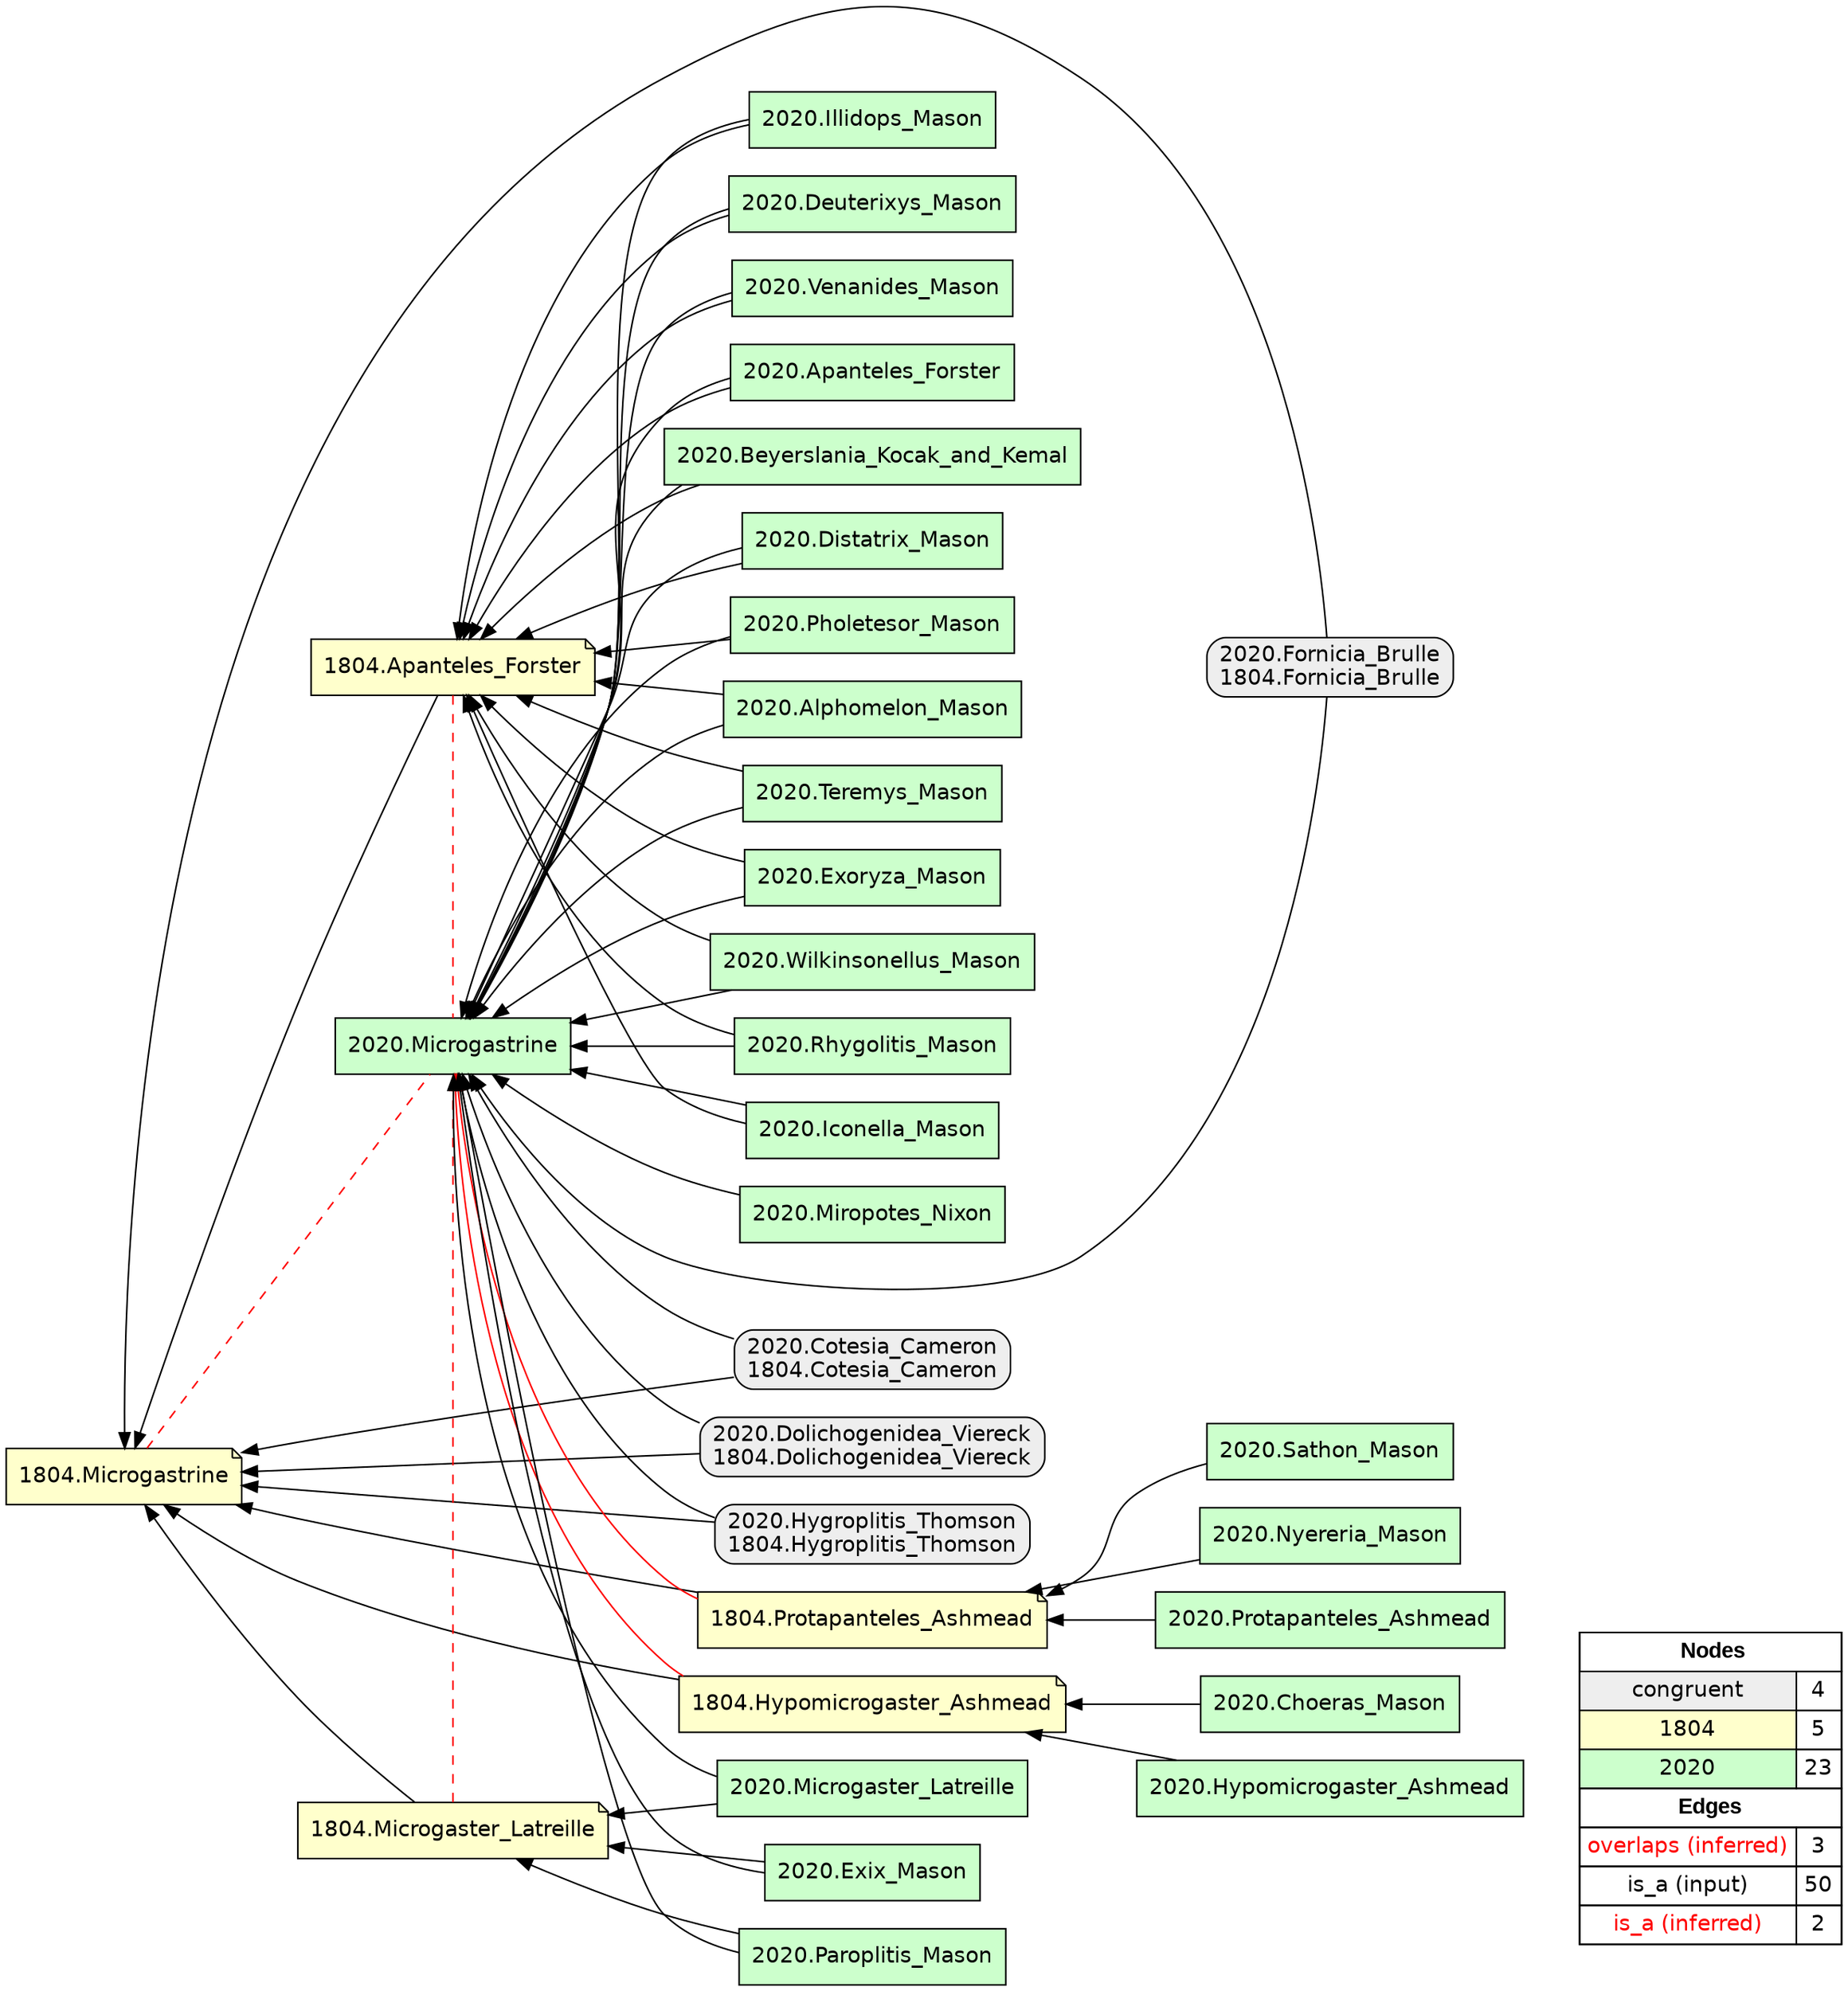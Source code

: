 digraph{
rankdir=RL
node[shape=box style="filled,rounded" fillcolor="#EEEEEE" fontname="helvetica"] 
"2020.Fornicia_Brulle\n1804.Fornicia_Brulle"
"2020.Cotesia_Cameron\n1804.Cotesia_Cameron"
"2020.Dolichogenidea_Viereck\n1804.Dolichogenidea_Viereck"
"2020.Hygroplitis_Thomson\n1804.Hygroplitis_Thomson"
node[shape=note style=filled fillcolor="#FFFFCC" fontname="helvetica"] 
"1804.Microgastrine"
"1804.Protapanteles_Ashmead"
"1804.Apanteles_Forster"
"1804.Hypomicrogaster_Ashmead"
"1804.Microgaster_Latreille"
node[shape=box style=filled fillcolor="#CCFFCC" fontname="helvetica"] 
"2020.Microgaster_Latreille"
"2020.Illidops_Mason"
"2020.Choeras_Mason"
"2020.Sathon_Mason"
"2020.Deuterixys_Mason"
"2020.Miropotes_Nixon"
"2020.Venanides_Mason"
"2020.Apanteles_Forster"
"2020.Beyerslania_Kocak_and_Kemal"
"2020.Distatrix_Mason"
"2020.Hypomicrogaster_Ashmead"
"2020.Exix_Mason"
"2020.Pholetesor_Mason"
"2020.Alphomelon_Mason"
"2020.Teremys_Mason"
"2020.Exoryza_Mason"
"2020.Microgastrine"
"2020.Paroplitis_Mason"
"2020.Nyereria_Mason"
"2020.Wilkinsonellus_Mason"
"2020.Rhygolitis_Mason"
"2020.Protapanteles_Ashmead"
"2020.Iconella_Mason"
edge[arrowhead=none style=dashed color="#FF0000" constraint=false penwidth=1]
"1804.Apanteles_Forster" -> "2020.Microgastrine"
"1804.Microgaster_Latreille" -> "2020.Microgastrine"
"1804.Microgastrine" -> "2020.Microgastrine"
edge[arrowhead=normal style=dotted color="#000000" constraint=true penwidth=1]
edge[arrowhead=normal style=solid color="#000000" constraint=true penwidth=1]
"2020.Paroplitis_Mason" -> "1804.Microgaster_Latreille"
"2020.Distatrix_Mason" -> "2020.Microgastrine"
"2020.Microgaster_Latreille" -> "2020.Microgastrine"
"2020.Fornicia_Brulle\n1804.Fornicia_Brulle" -> "1804.Microgastrine"
"1804.Apanteles_Forster" -> "1804.Microgastrine"
"1804.Hypomicrogaster_Ashmead" -> "1804.Microgastrine"
"2020.Rhygolitis_Mason" -> "1804.Apanteles_Forster"
"2020.Exix_Mason" -> "1804.Microgaster_Latreille"
"2020.Cotesia_Cameron\n1804.Cotesia_Cameron" -> "1804.Microgastrine"
"2020.Illidops_Mason" -> "1804.Apanteles_Forster"
"2020.Deuterixys_Mason" -> "2020.Microgastrine"
"2020.Miropotes_Nixon" -> "2020.Microgastrine"
"2020.Apanteles_Forster" -> "1804.Apanteles_Forster"
"2020.Protapanteles_Ashmead" -> "1804.Protapanteles_Ashmead"
"2020.Hygroplitis_Thomson\n1804.Hygroplitis_Thomson" -> "1804.Microgastrine"
"2020.Teremys_Mason" -> "1804.Apanteles_Forster"
"2020.Exoryza_Mason" -> "2020.Microgastrine"
"2020.Alphomelon_Mason" -> "1804.Apanteles_Forster"
"2020.Fornicia_Brulle\n1804.Fornicia_Brulle" -> "2020.Microgastrine"
"2020.Choeras_Mason" -> "1804.Hypomicrogaster_Ashmead"
"2020.Wilkinsonellus_Mason" -> "1804.Apanteles_Forster"
"2020.Exoryza_Mason" -> "1804.Apanteles_Forster"
"2020.Teremys_Mason" -> "2020.Microgastrine"
"2020.Distatrix_Mason" -> "1804.Apanteles_Forster"
"1804.Protapanteles_Ashmead" -> "1804.Microgastrine"
"2020.Beyerslania_Kocak_and_Kemal" -> "2020.Microgastrine"
"2020.Microgaster_Latreille" -> "1804.Microgaster_Latreille"
"2020.Venanides_Mason" -> "2020.Microgastrine"
"2020.Pholetesor_Mason" -> "2020.Microgastrine"
"2020.Wilkinsonellus_Mason" -> "2020.Microgastrine"
"2020.Iconella_Mason" -> "1804.Apanteles_Forster"
"2020.Cotesia_Cameron\n1804.Cotesia_Cameron" -> "2020.Microgastrine"
"2020.Paroplitis_Mason" -> "2020.Microgastrine"
"2020.Illidops_Mason" -> "2020.Microgastrine"
"2020.Exix_Mason" -> "2020.Microgastrine"
"1804.Microgaster_Latreille" -> "1804.Microgastrine"
"2020.Beyerslania_Kocak_and_Kemal" -> "1804.Apanteles_Forster"
"2020.Rhygolitis_Mason" -> "2020.Microgastrine"
"2020.Deuterixys_Mason" -> "1804.Apanteles_Forster"
"2020.Hygroplitis_Thomson\n1804.Hygroplitis_Thomson" -> "2020.Microgastrine"
"2020.Apanteles_Forster" -> "2020.Microgastrine"
"2020.Hypomicrogaster_Ashmead" -> "1804.Hypomicrogaster_Ashmead"
"2020.Venanides_Mason" -> "1804.Apanteles_Forster"
"2020.Iconella_Mason" -> "2020.Microgastrine"
"2020.Dolichogenidea_Viereck\n1804.Dolichogenidea_Viereck" -> "1804.Microgastrine"
"2020.Sathon_Mason" -> "1804.Protapanteles_Ashmead"
"2020.Alphomelon_Mason" -> "2020.Microgastrine"
"2020.Dolichogenidea_Viereck\n1804.Dolichogenidea_Viereck" -> "2020.Microgastrine"
"2020.Pholetesor_Mason" -> "1804.Apanteles_Forster"
"2020.Nyereria_Mason" -> "1804.Protapanteles_Ashmead"
edge[arrowhead=normal style=solid color="#FF0000" constraint=true penwidth=1]
"1804.Hypomicrogaster_Ashmead" -> "2020.Microgastrine"
"1804.Protapanteles_Ashmead" -> "2020.Microgastrine"
node[shape=box] 
{rank=source Legend [fillcolor= white margin=0 label=< 
 <TABLE BORDER="0" CELLBORDER="1" CELLSPACING="0" CELLPADDING="4"> 
<TR> <TD COLSPAN="2"><font face="Arial Black"> Nodes</font></TD> </TR> 
<TR> 
 <TD bgcolor="#EEEEEE" fontname="helvetica">congruent</TD> 
 <TD>4</TD> 
 </TR> 
<TR> 
 <TD bgcolor="#FFFFCC" fontname="helvetica">1804</TD> 
 <TD>5</TD> 
 </TR> 
<TR> 
 <TD bgcolor="#CCFFCC" fontname="helvetica">2020</TD> 
 <TD>23</TD> 
 </TR> 
<TR> <TD COLSPAN="2"><font face = "Arial Black"> Edges </font></TD> </TR> 
<TR> 
 <TD><font color ="#FF0000">overlaps (inferred)</font></TD><TD>3</TD>
</TR>
<TR> 
 <TD><font color ="#000000">is_a (input)</font></TD><TD>50</TD>
</TR>
<TR> 
 <TD><font color ="#FF0000">is_a (inferred)</font></TD><TD>2</TD>
</TR>
</TABLE> 
 >] } 
}